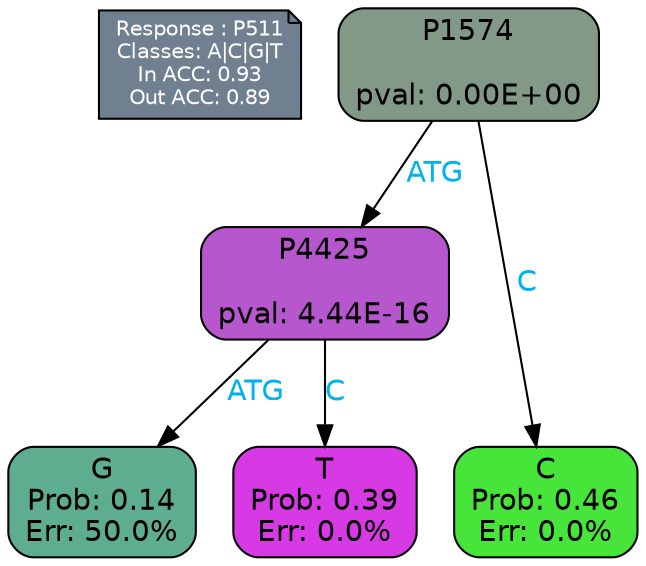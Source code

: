 digraph Tree {
node [shape=box, style="filled, rounded", color="black", fontname=helvetica] ;
graph [ranksep=equally, splines=polylines, bgcolor=transparent, dpi=600] ;
edge [fontname=helvetica] ;
LEGEND [label="Response : P511
Classes: A|C|G|T
In ACC: 0.93
Out ACC: 0.89
",shape=note,align=left,style=filled,fillcolor="slategray",fontcolor="white",fontsize=10];1 [label="P1574

pval: 0.00E+00", fillcolor="#839988"] ;
2 [label="P4425

pval: 4.44E-16", fillcolor="#b757ce"] ;
3 [label="G
Prob: 0.14
Err: 50.0%", fillcolor="#5fad8f"] ;
4 [label="T
Prob: 0.39
Err: 0.0%", fillcolor="#d739e5"] ;
5 [label="C
Prob: 0.46
Err: 0.0%", fillcolor="#47e539"] ;
1 -> 2 [label="ATG",fontcolor=deepskyblue2] ;
1 -> 5 [label="C",fontcolor=deepskyblue2] ;
2 -> 3 [label="ATG",fontcolor=deepskyblue2] ;
2 -> 4 [label="C",fontcolor=deepskyblue2] ;
{rank = same; 3;4;5;}{rank = same; LEGEND;1;}}